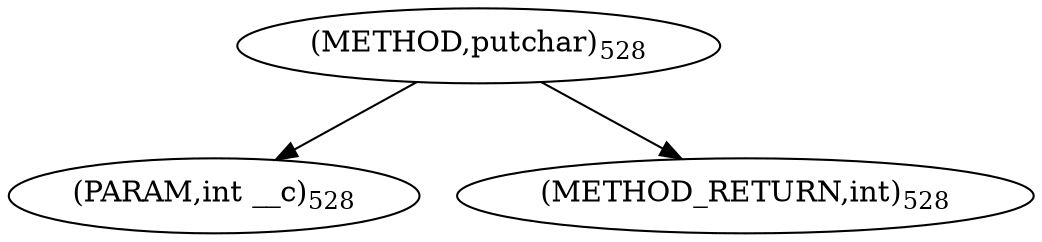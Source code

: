 digraph "putchar" {  
"2611" [label = <(METHOD,putchar)<SUB>528</SUB>> ]
"2612" [label = <(PARAM,int __c)<SUB>528</SUB>> ]
"2613" [label = <(METHOD_RETURN,int)<SUB>528</SUB>> ]
  "2611" -> "2612" 
  "2611" -> "2613" 
}

